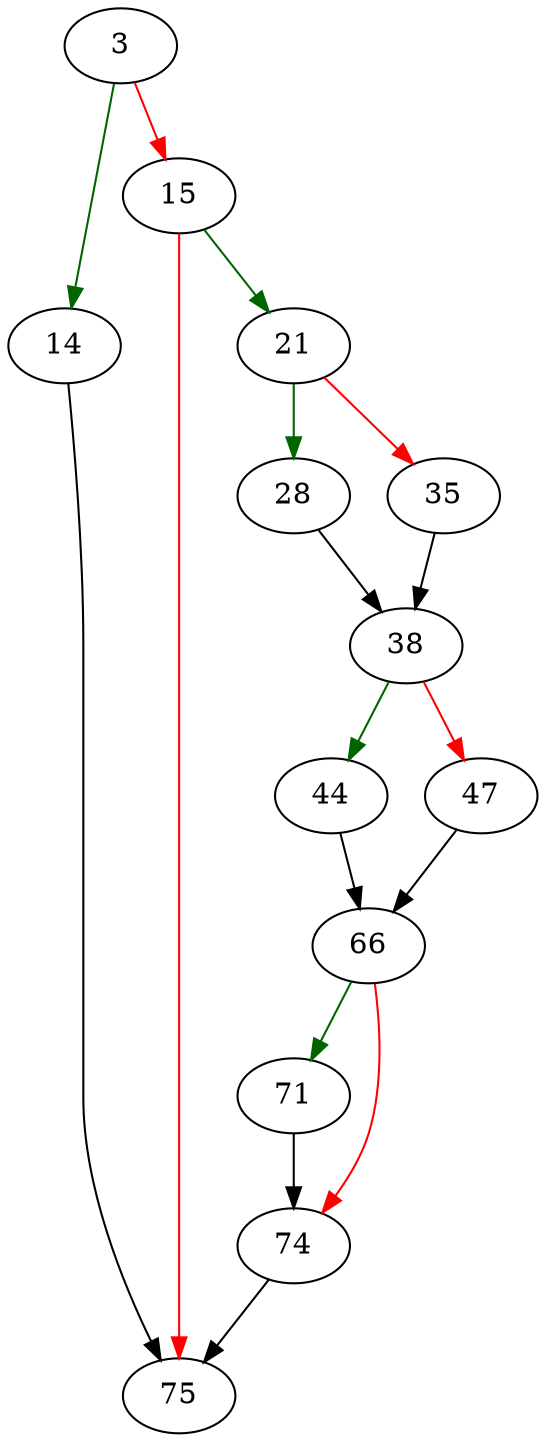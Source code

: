 strict digraph "groupConcatInverse" {
	// Node definitions.
	3 [entry=true];
	14;
	15;
	75;
	21;
	28;
	35;
	38;
	44;
	47;
	66;
	71;
	74;

	// Edge definitions.
	3 -> 14 [
		color=darkgreen
		cond=true
	];
	3 -> 15 [
		color=red
		cond=false
	];
	14 -> 75;
	15 -> 75 [
		color=red
		cond=false
	];
	15 -> 21 [
		color=darkgreen
		cond=true
	];
	21 -> 28 [
		color=darkgreen
		cond=true
	];
	21 -> 35 [
		color=red
		cond=false
	];
	28 -> 38;
	35 -> 38;
	38 -> 44 [
		color=darkgreen
		cond=true
	];
	38 -> 47 [
		color=red
		cond=false
	];
	44 -> 66;
	47 -> 66;
	66 -> 71 [
		color=darkgreen
		cond=true
	];
	66 -> 74 [
		color=red
		cond=false
	];
	71 -> 74;
	74 -> 75;
}